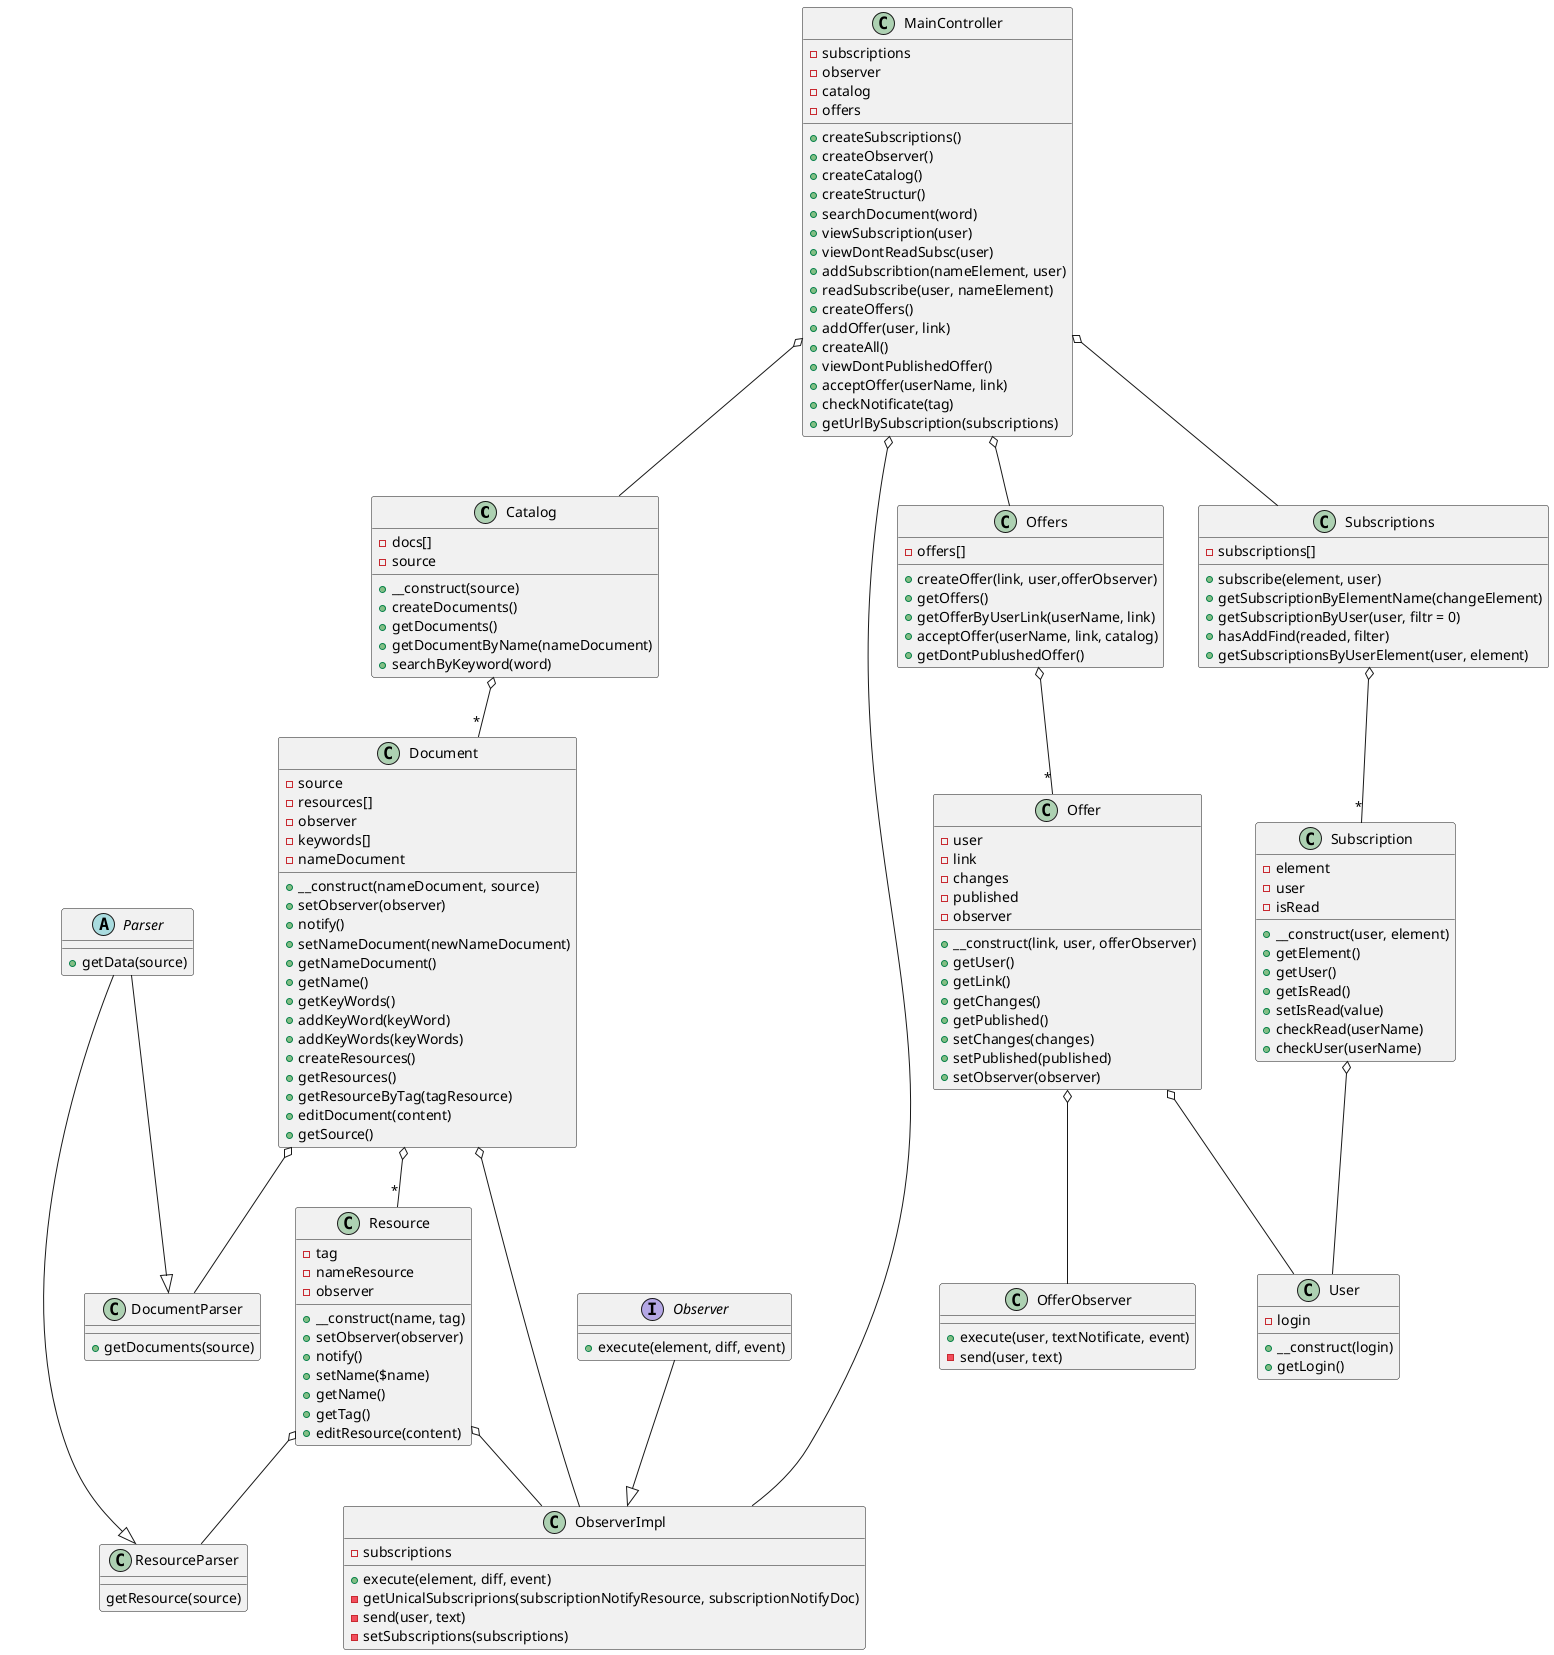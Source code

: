 @startuml
class Catalog {
    - docs[]
    - source
    + __construct(source)
    + createDocuments()
    + getDocuments()
    + getDocumentByName(nameDocument)
    + searchByKeyword(word)
}

class Document {
    - source
    - resources[]
    - observer
    - keywords[]
    - nameDocument
    + __construct(nameDocument, source)
    + setObserver(observer)
    + notify()
    + setNameDocument(newNameDocument)
    + getNameDocument()
    + getName()
    + getKeyWords()
    + addKeyWord(keyWord)
    + addKeyWords(keyWords)
    + createResources()
    + getResources()
    + getResourceByTag(tagResource)
    + editDocument(content)
    + getSource()
}

interface Observer {
    + execute(element, diff, event)
} 

class ObserverImpl {
    - subscriptions
    + execute(element, diff, event)
    - getUnicalSubscriprions(subscriptionNotifyResource, subscriptionNotifyDoc)
    - send(user, text)
    - setSubscriptions(subscriptions)
}

class OfferObserver {
    + execute(user, textNotificate, event)
    - send(user, text)
}

class Offer {
    - user
    - link
    - changes
    - published
    - observer
    + __construct(link, user, offerObserver)
    + getUser()
    + getLink()
    + getChanges()
    + getPublished()
    + setChanges(changes)
    + setPublished(published)  
    + setObserver(observer)
}

class Offers {
    - offers[] 
    + createOffer(link, user,offerObserver)
    + getOffers()
    + getOfferByUserLink(userName, link)
    + acceptOffer(userName, link, catalog)
    + getDontPublushedOffer()
}

class DocumentParser {
    + getDocuments(source)
}

abstract class Parser {
    + getData(source)
}

class ResourceParser {
    getResource(source) 
}

class Resource {
    - tag
    - nameResource
    - observer
    + __construct(name, tag)
    + setObserver(observer)
    + notify()
    + setName($name)
    + getName()
    + getTag()
    + editResource(content)
}

class Subscription {
    - element
    - user
    - isRead
    + __construct(user, element)
    + getElement()
    + getUser() 
    + getIsRead()
    + setIsRead(value)
    + checkRead(userName)
    + checkUser(userName)
}

class Subscriptions {
    - subscriptions[]
    + subscribe(element, user)
    + getSubscriptionByElementName(changeElement)
    + getSubscriptionByUser(user, filtr = 0)
    + hasAddFind(readed, filter)
    + getSubscriptionsByUserElement(user, element)
}

class User {
    - login
    + __construct(login)
    + getLogin()
}

class MainController {
    - subscriptions
    - observer
    - catalog
    - offers
    + createSubscriptions()
    + createObserver() 
    + createCatalog()
    + createStructur()
    + searchDocument(word)
    + viewSubscription(user)
    + viewDontReadSubsc(user)
    + addSubscribtion(nameElement, user)
    + readSubscribe(user, nameElement)
    + createOffers()
    + addOffer(user, link)
    + createAll()
    + viewDontPublishedOffer()
    + acceptOffer(userName, link)
    + checkNotificate(tag)
    + getUrlBySubscription(subscriptions)
}

Observer --|> ObserverImpl
Parser --|> DocumentParser
Parser --|> ResourceParser
Catalog o-- "*" Document
Document o-- "*" Resource
Document o-- ObserverImpl
Document o-- DocumentParser
Resource o-- ResourceParser
Resource o-- ObserverImpl
Subscriptions o-- "*" Subscription
Subscription o-- User
Offers o-- "*" Offer
Offer o-- User
Offer o-- OfferObserver
MainController o-- ObserverImpl
MainController o-- Catalog
MainController o-- Subscriptions
MainController o-- Offers
@enduml
